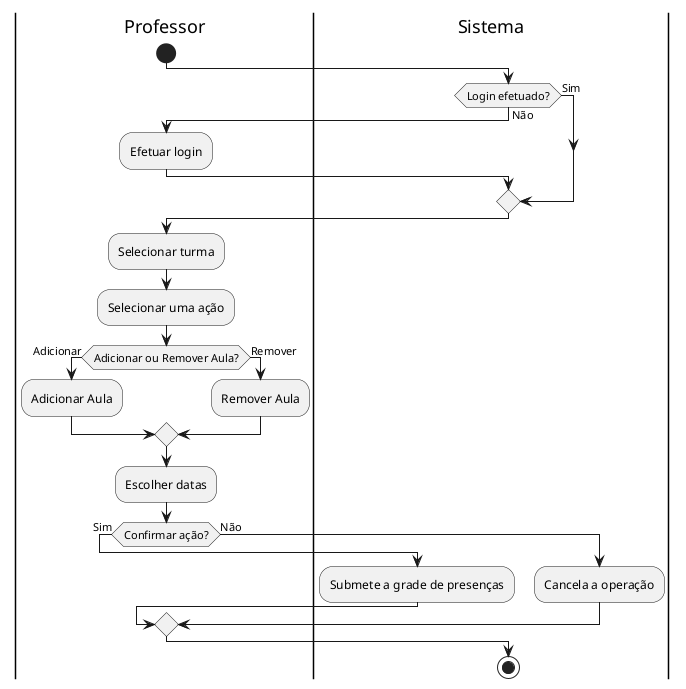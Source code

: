 @startuml
|Professor|
start

|Sistema|
if (Login efetuado?) then (Sim)
else (Não)
    |Professor|
    :Efetuar login;
endif

|Professor|
:Selecionar turma;
:Selecionar uma ação;

if (Adicionar ou Remover Aula?) then (Adicionar)
    :Adicionar Aula;
else (Remover)
    :Remover Aula;
endif
:Escolher datas;

if (Confirmar ação?) then (Sim)
    |Sistema|
    :Submete a grade de presenças;
else (Não)
    |Sistema|
    :Cancela a operação;
endif

stop
@enduml
